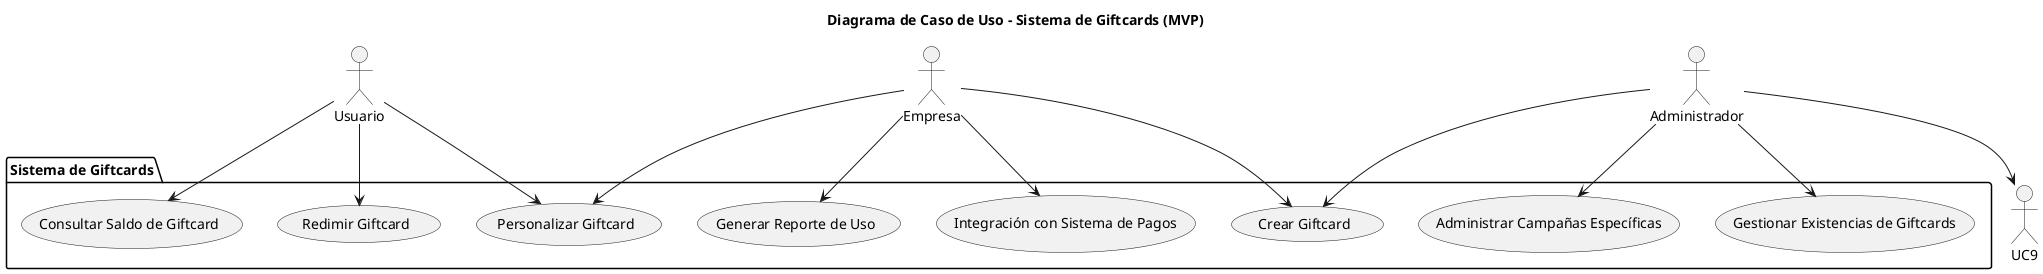 
@startuml 'Diagrama de Caso de Uso - Sistema de Giftcards (MVP)'
title Diagrama de Caso de Uso - Sistema de Giftcards (MVP)

actor Usuario as User
actor Empresa as Company
actor Administrador as Admin

package "Sistema de Giftcards" {
  usecase "Redimir Giftcard" as UC2
  usecase "Consultar Saldo de Giftcard" as UC3
  usecase "Generar Reporte de Uso" as UC4
  usecase "Integración con Sistema de Pagos" as UC5
  usecase "Personalizar Giftcard" as UC6
  usecase "Gestionar Existencias de Giftcards" as UC7
  usecase "Administrar Campañas Específicas" as UC8
  usecase "Crear Giftcard" as UC1
}

User --> UC2
User --> UC3
User --> UC6
Company --> UC1
Company --> UC4
Company --> UC5
Company --> UC6
Admin --> UC1
Admin --> UC7
Admin --> UC8
Admin --> UC9

@enduml
